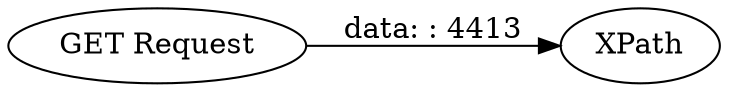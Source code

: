 digraph {
	"9204866145208907068_15" [label="GET Request"]
	"9204866145208907068_16" [label=XPath]
	"9204866145208907068_15" -> "9204866145208907068_16" [label="data: : 4413"]
	rankdir=LR
}
